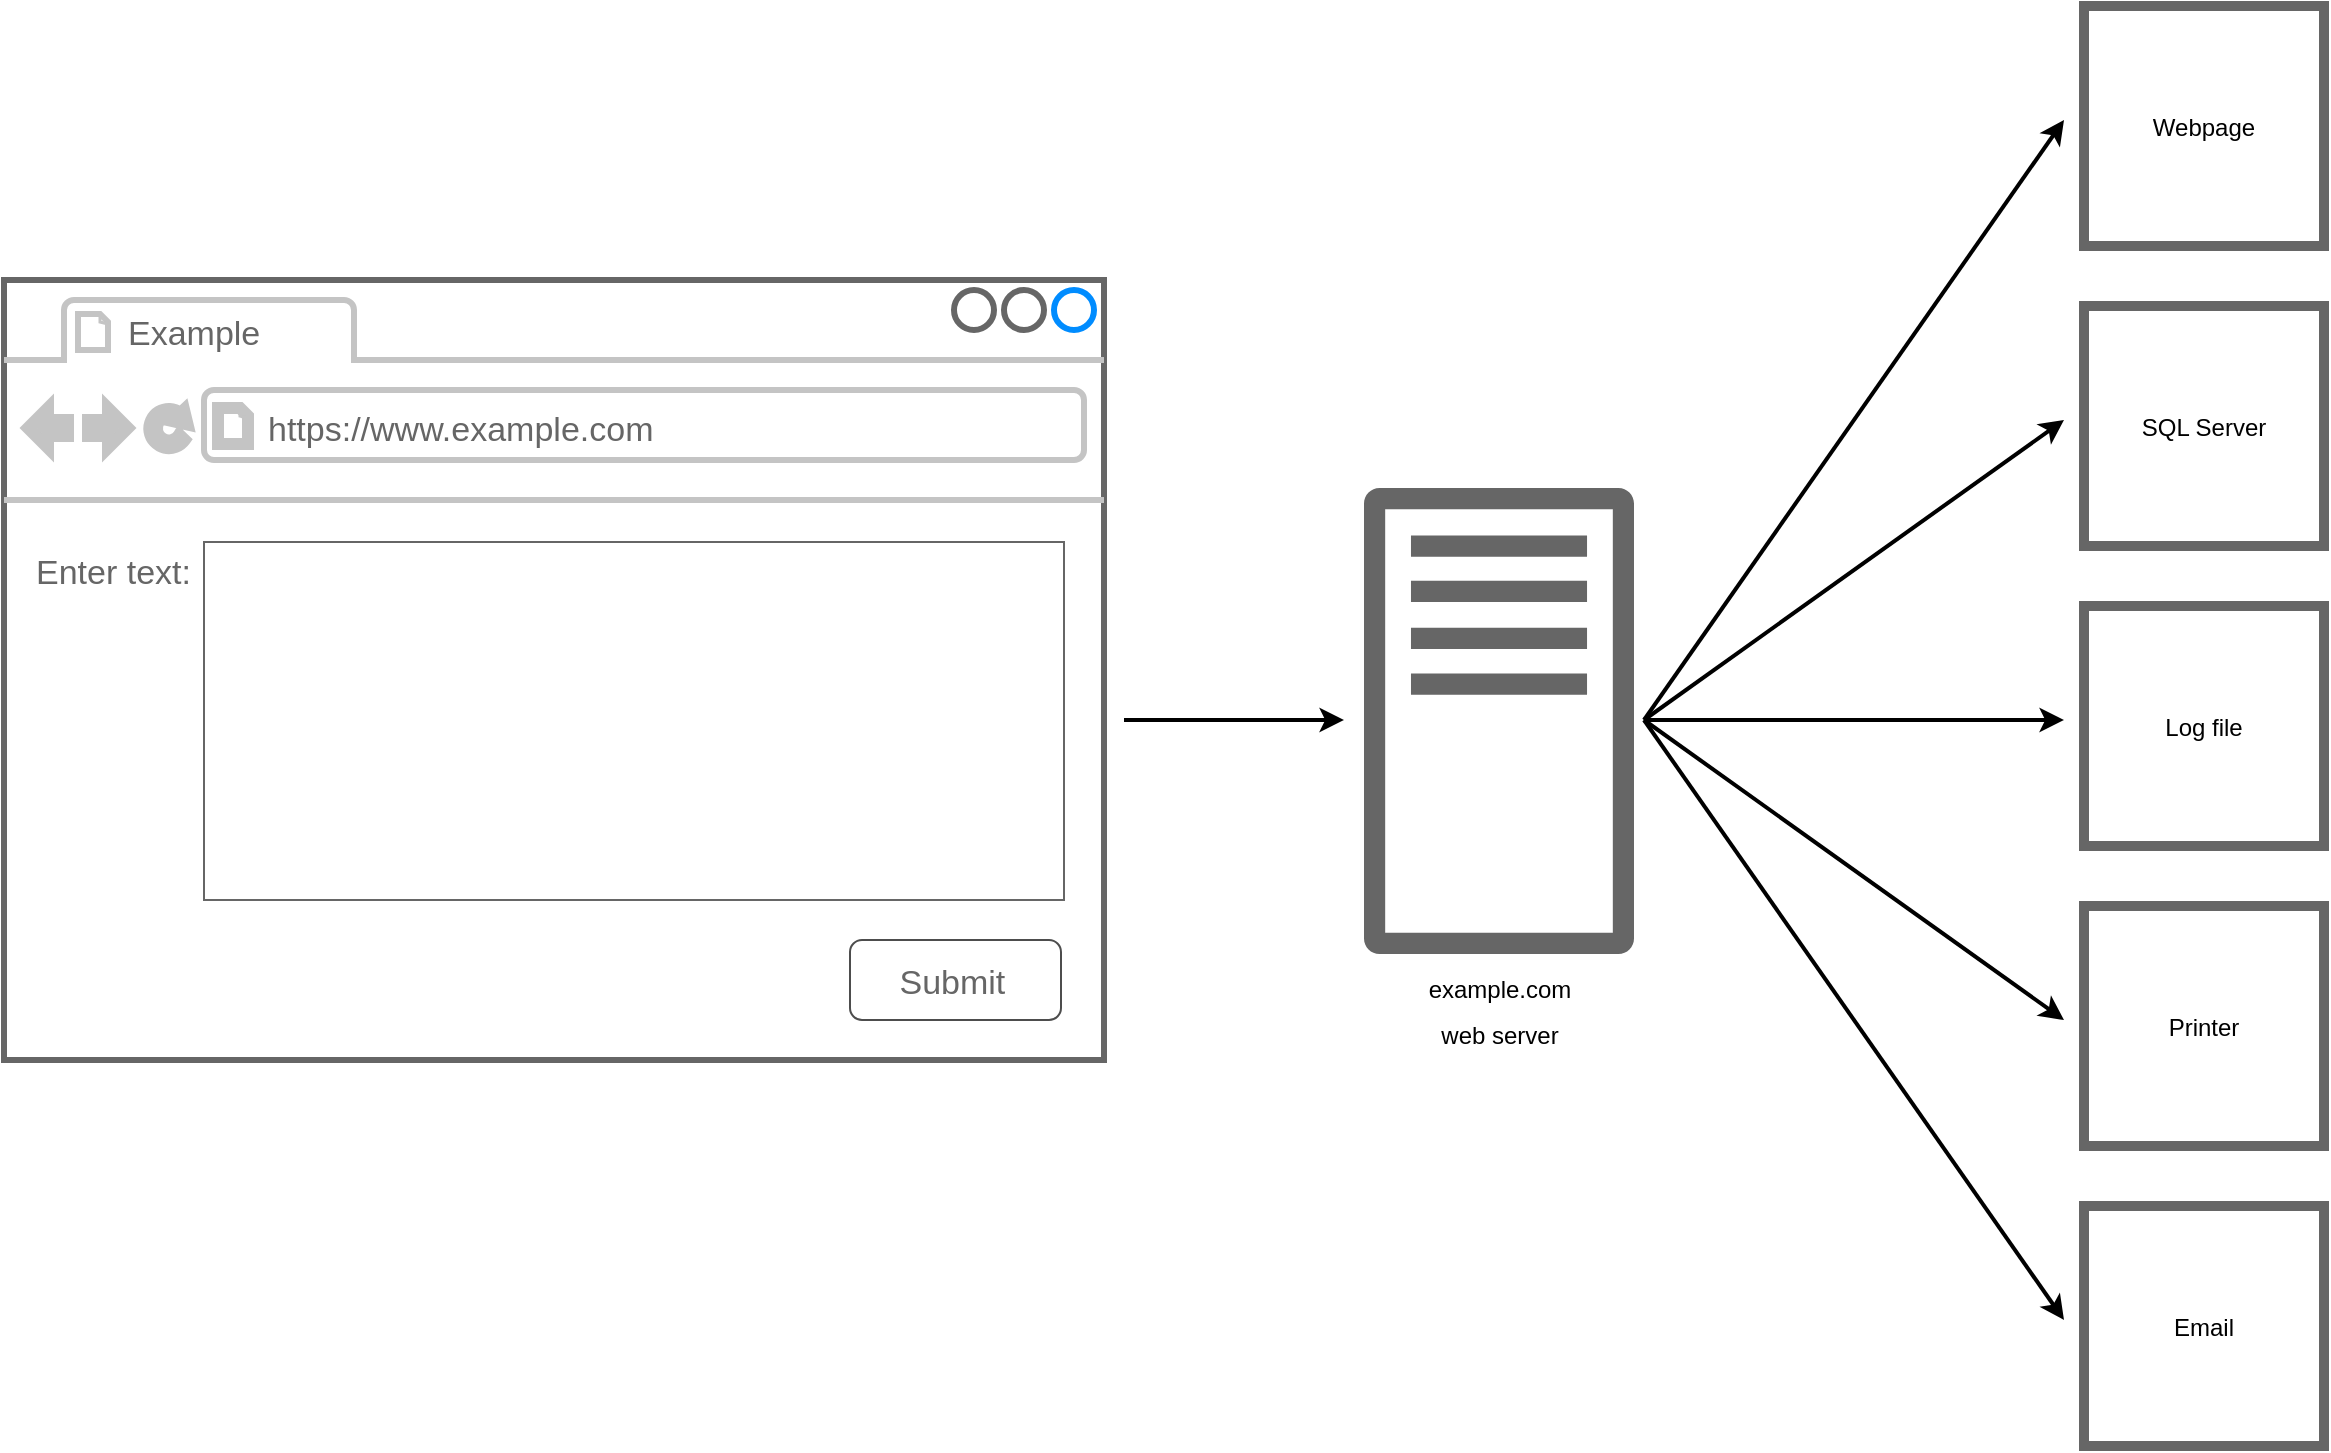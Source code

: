 <mxfile version="21.2.8" type="device">
  <diagram name="Page-1" id="mpfsfH5Oe3U2C0gDahWU">
    <mxGraphModel dx="1114" dy="842" grid="1" gridSize="10" guides="1" tooltips="1" connect="1" arrows="1" fold="1" page="1" pageScale="1" pageWidth="3000" pageHeight="1100" math="0" shadow="0">
      <root>
        <mxCell id="0" />
        <mxCell id="1" parent="0" />
        <mxCell id="8POG2gJE3sNda549sJjB-1" value="" style="strokeWidth=3;shadow=0;dashed=0;align=center;shape=mxgraph.mockup.containers.browserWindow;rSize=0;strokeColor=#666666;strokeColor2=#008cff;strokeColor3=#c4c4c4;mainText=,;recursiveResize=0;" parent="1" vertex="1">
          <mxGeometry x="150" y="240" width="550" height="390" as="geometry" />
        </mxCell>
        <mxCell id="8POG2gJE3sNda549sJjB-2" value="Example" style="strokeWidth=1;shadow=0;dashed=0;align=center;shape=mxgraph.mockup.containers.anchor;fontSize=17;fontColor=#666666;align=left;" parent="8POG2gJE3sNda549sJjB-1" vertex="1">
          <mxGeometry x="60" y="12" width="110" height="26" as="geometry" />
        </mxCell>
        <mxCell id="8POG2gJE3sNda549sJjB-3" value="https://www.example.com" style="strokeWidth=1;shadow=0;dashed=0;align=center;shape=mxgraph.mockup.containers.anchor;rSize=0;fontSize=17;fontColor=#666666;align=left;" parent="8POG2gJE3sNda549sJjB-1" vertex="1">
          <mxGeometry x="130" y="60" width="250" height="26" as="geometry" />
        </mxCell>
        <mxCell id="8POG2gJE3sNda549sJjB-6" value="Enter text:" style="strokeWidth=1;shadow=0;dashed=0;align=center;shape=mxgraph.mockup.text.textBox;fontColor=#666666;align=left;fontSize=17;spacingLeft=4;spacingTop=-3;strokeColor=none;mainText=;" parent="8POG2gJE3sNda549sJjB-1" vertex="1">
          <mxGeometry x="10" y="131" width="90" height="30" as="geometry" />
        </mxCell>
        <mxCell id="8POG2gJE3sNda549sJjB-7" value="" style="rounded=1;shadow=0;dashed=0;fontSize=10;fillColor=#FFFFFF;align=center;strokeColor=#4D4D4D;fontColor=#ffffff;" parent="8POG2gJE3sNda549sJjB-1" vertex="1">
          <mxGeometry x="423" y="330" width="105.5" height="40" as="geometry" />
        </mxCell>
        <mxCell id="doKdHkYZvCiMZ6U3fsHV-1" value="Submit" style="strokeWidth=1;shadow=0;dashed=0;align=center;shape=mxgraph.mockup.text.textBox;fontColor=#666666;align=left;fontSize=17;spacingLeft=4;spacingTop=-3;strokeColor=none;mainText=;" parent="8POG2gJE3sNda549sJjB-1" vertex="1">
          <mxGeometry x="441.75" y="336" width="67.25" height="30" as="geometry" />
        </mxCell>
        <mxCell id="8POG2gJE3sNda549sJjB-5" value="" style="strokeWidth=1;shadow=0;dashed=0;align=center;shape=mxgraph.mockup.text.textBox;fontColor=#666666;align=left;fontSize=17;spacingLeft=4;spacingTop=-3;strokeColor=#666666;mainText=;" parent="1" vertex="1">
          <mxGeometry x="250" y="371" width="430" height="179" as="geometry" />
        </mxCell>
        <mxCell id="HA19gDoalBU4bsMQz6iN-2" value="" style="sketch=0;outlineConnect=0;fontColor=#666666;gradientColor=none;fillColor=#666666;strokeColor=none;dashed=0;verticalLabelPosition=bottom;verticalAlign=top;align=center;fontSize=12;fontStyle=0;aspect=fixed;pointerEvents=1;shape=mxgraph.aws4.traditional_server;" parent="1" vertex="1">
          <mxGeometry x="830" y="343.5" width="135" height="234" as="geometry" />
        </mxCell>
        <mxCell id="HA19gDoalBU4bsMQz6iN-7" value="" style="endArrow=classic;rounded=0;strokeWidth=2;" parent="1" edge="1">
          <mxGeometry width="50" height="50" relative="1" as="geometry">
            <mxPoint x="710" y="460" as="sourcePoint" />
            <mxPoint x="820" y="460" as="targetPoint" />
          </mxGeometry>
        </mxCell>
        <mxCell id="HA19gDoalBU4bsMQz6iN-13" value="" style="endArrow=classic;rounded=0;strokeWidth=2;" parent="1" edge="1">
          <mxGeometry width="50" height="50" relative="1" as="geometry">
            <mxPoint x="970" y="460" as="sourcePoint" />
            <mxPoint x="1180" y="310" as="targetPoint" />
          </mxGeometry>
        </mxCell>
        <mxCell id="HA19gDoalBU4bsMQz6iN-14" value="" style="endArrow=classic;rounded=0;strokeWidth=2;" parent="1" edge="1">
          <mxGeometry width="50" height="50" relative="1" as="geometry">
            <mxPoint x="970" y="460" as="sourcePoint" />
            <mxPoint x="1180" y="760" as="targetPoint" />
          </mxGeometry>
        </mxCell>
        <mxCell id="HA19gDoalBU4bsMQz6iN-16" value="" style="endArrow=classic;rounded=0;strokeWidth=2;" parent="1" edge="1">
          <mxGeometry width="50" height="50" relative="1" as="geometry">
            <mxPoint x="970" y="460" as="sourcePoint" />
            <mxPoint x="1180" y="460" as="targetPoint" />
          </mxGeometry>
        </mxCell>
        <mxCell id="HA19gDoalBU4bsMQz6iN-17" value="" style="endArrow=classic;rounded=0;strokeWidth=2;" parent="1" edge="1">
          <mxGeometry width="50" height="50" relative="1" as="geometry">
            <mxPoint x="970" y="460" as="sourcePoint" />
            <mxPoint x="1180" y="610" as="targetPoint" />
          </mxGeometry>
        </mxCell>
        <mxCell id="HA19gDoalBU4bsMQz6iN-25" value="" style="endArrow=classic;rounded=0;strokeWidth=2;" parent="1" edge="1">
          <mxGeometry width="50" height="50" relative="1" as="geometry">
            <mxPoint x="970" y="460" as="sourcePoint" />
            <mxPoint x="1180" y="160" as="targetPoint" />
          </mxGeometry>
        </mxCell>
        <mxCell id="HA19gDoalBU4bsMQz6iN-24" value="" style="group;" parent="1" vertex="1" connectable="0">
          <mxGeometry x="1190" y="103" width="120" height="720" as="geometry" />
        </mxCell>
        <mxCell id="HA19gDoalBU4bsMQz6iN-23" value="Email" style="aspect=fixed;strokeColor=#666666;strokeWidth=5;" parent="HA19gDoalBU4bsMQz6iN-24" vertex="1">
          <mxGeometry y="600" width="120" height="120" as="geometry" />
        </mxCell>
        <mxCell id="HA19gDoalBU4bsMQz6iN-8" value="Webpage" style="aspect=fixed;strokeColor=#666666;strokeWidth=5;" parent="HA19gDoalBU4bsMQz6iN-24" vertex="1">
          <mxGeometry width="120" height="120" as="geometry" />
        </mxCell>
        <mxCell id="HA19gDoalBU4bsMQz6iN-9" value="SQL Server" style="aspect=fixed;strokeColor=#666666;strokeWidth=5;" parent="HA19gDoalBU4bsMQz6iN-24" vertex="1">
          <mxGeometry y="150" width="120" height="120" as="geometry" />
        </mxCell>
        <mxCell id="HA19gDoalBU4bsMQz6iN-10" value="Log file" style="aspect=fixed;strokeColor=#666666;strokeWidth=5;" parent="HA19gDoalBU4bsMQz6iN-24" vertex="1">
          <mxGeometry y="300" width="120" height="120" as="geometry" />
        </mxCell>
        <mxCell id="HA19gDoalBU4bsMQz6iN-11" value="Printer" style="aspect=fixed;strokeColor=#666666;strokeWidth=5;" parent="HA19gDoalBU4bsMQz6iN-24" vertex="1">
          <mxGeometry y="450" width="120" height="120" as="geometry" />
        </mxCell>
        <mxCell id="P6MCICcHW2hGo9pbDHJB-1" value="web server" style="text;strokeColor=none;fillColor=none;align=center;verticalAlign=middle;rounded=0;" vertex="1" parent="1">
          <mxGeometry x="833" y="597" width="130" height="40" as="geometry" />
        </mxCell>
        <mxCell id="P6MCICcHW2hGo9pbDHJB-2" value="example.com" style="text;strokeColor=none;fillColor=none;align=center;verticalAlign=middle;rounded=0;" vertex="1" parent="1">
          <mxGeometry x="833" y="574" width="130" height="40" as="geometry" />
        </mxCell>
      </root>
    </mxGraphModel>
  </diagram>
</mxfile>
